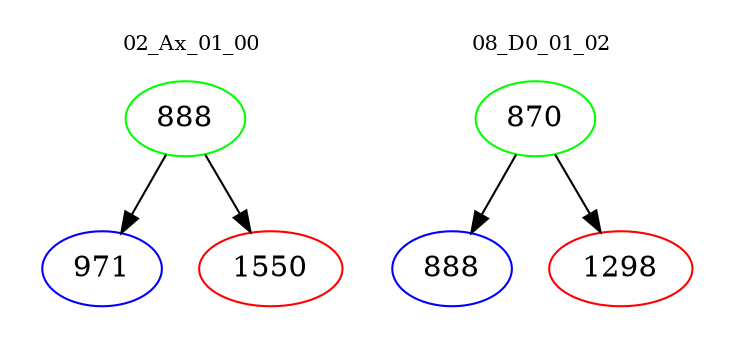 digraph{
subgraph cluster_0 {
color = white
label = "02_Ax_01_00";
fontsize=10;
T0_888 [label="888", color="green"]
T0_888 -> T0_971 [color="black"]
T0_971 [label="971", color="blue"]
T0_888 -> T0_1550 [color="black"]
T0_1550 [label="1550", color="red"]
}
subgraph cluster_1 {
color = white
label = "08_D0_01_02";
fontsize=10;
T1_870 [label="870", color="green"]
T1_870 -> T1_888 [color="black"]
T1_888 [label="888", color="blue"]
T1_870 -> T1_1298 [color="black"]
T1_1298 [label="1298", color="red"]
}
}
